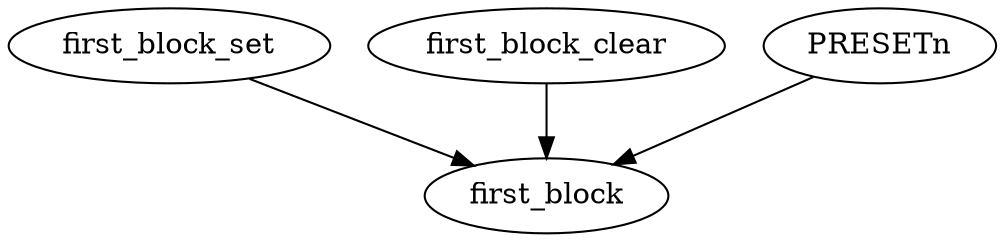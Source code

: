 strict digraph "" {
	first_block_set	 [complexity=1,
		importance=0.0465254768862,
		rank=0.0465254768862];
	first_block	 [complexity=0,
		importance=0.0183251498198,
		rank=0.0];
	first_block_set -> first_block;
	first_block_clear	 [complexity=1,
		importance=0.0282003270664,
		rank=0.0282003270664];
	first_block_clear -> first_block;
	PRESETn	 [complexity=1,
		importance=0.0630100234159,
		rank=0.0630100234159];
	PRESETn -> first_block;
}
